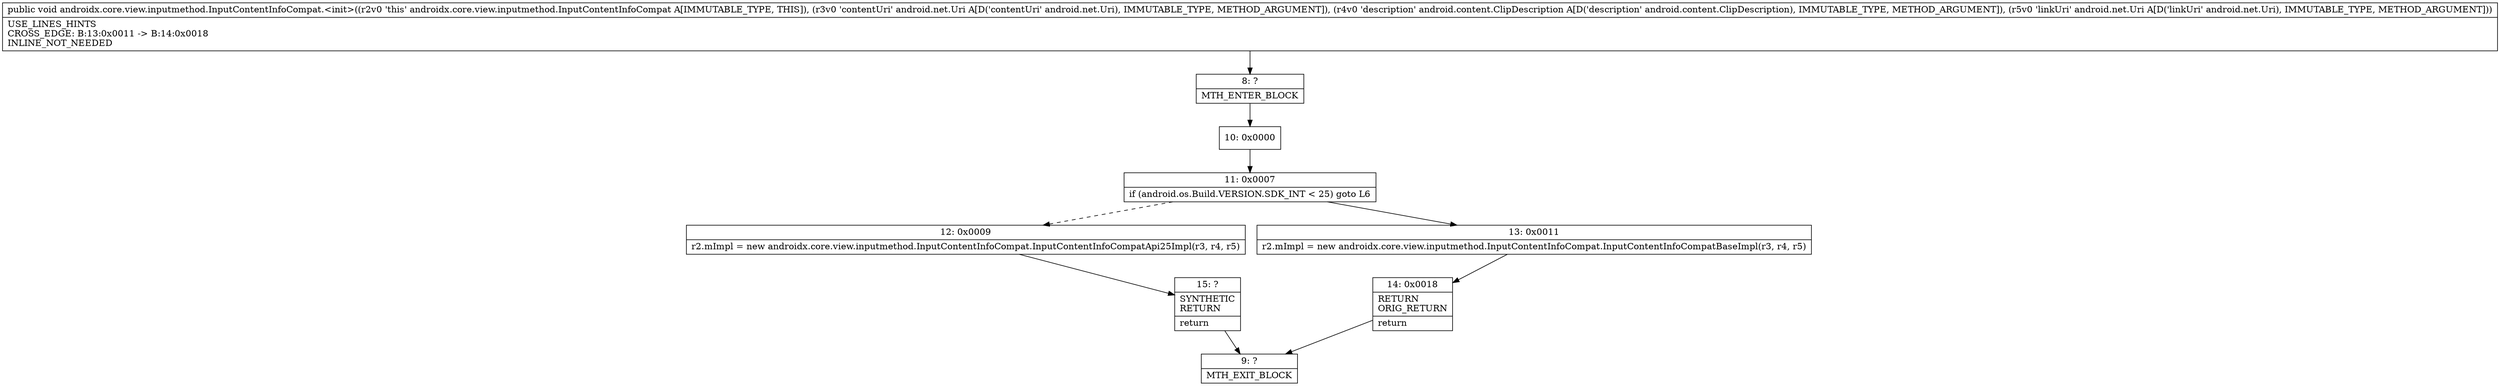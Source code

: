 digraph "CFG forandroidx.core.view.inputmethod.InputContentInfoCompat.\<init\>(Landroid\/net\/Uri;Landroid\/content\/ClipDescription;Landroid\/net\/Uri;)V" {
Node_8 [shape=record,label="{8\:\ ?|MTH_ENTER_BLOCK\l}"];
Node_10 [shape=record,label="{10\:\ 0x0000}"];
Node_11 [shape=record,label="{11\:\ 0x0007|if (android.os.Build.VERSION.SDK_INT \< 25) goto L6\l}"];
Node_12 [shape=record,label="{12\:\ 0x0009|r2.mImpl = new androidx.core.view.inputmethod.InputContentInfoCompat.InputContentInfoCompatApi25Impl(r3, r4, r5)\l}"];
Node_15 [shape=record,label="{15\:\ ?|SYNTHETIC\lRETURN\l|return\l}"];
Node_9 [shape=record,label="{9\:\ ?|MTH_EXIT_BLOCK\l}"];
Node_13 [shape=record,label="{13\:\ 0x0011|r2.mImpl = new androidx.core.view.inputmethod.InputContentInfoCompat.InputContentInfoCompatBaseImpl(r3, r4, r5)\l}"];
Node_14 [shape=record,label="{14\:\ 0x0018|RETURN\lORIG_RETURN\l|return\l}"];
MethodNode[shape=record,label="{public void androidx.core.view.inputmethod.InputContentInfoCompat.\<init\>((r2v0 'this' androidx.core.view.inputmethod.InputContentInfoCompat A[IMMUTABLE_TYPE, THIS]), (r3v0 'contentUri' android.net.Uri A[D('contentUri' android.net.Uri), IMMUTABLE_TYPE, METHOD_ARGUMENT]), (r4v0 'description' android.content.ClipDescription A[D('description' android.content.ClipDescription), IMMUTABLE_TYPE, METHOD_ARGUMENT]), (r5v0 'linkUri' android.net.Uri A[D('linkUri' android.net.Uri), IMMUTABLE_TYPE, METHOD_ARGUMENT]))  | USE_LINES_HINTS\lCROSS_EDGE: B:13:0x0011 \-\> B:14:0x0018\lINLINE_NOT_NEEDED\l}"];
MethodNode -> Node_8;Node_8 -> Node_10;
Node_10 -> Node_11;
Node_11 -> Node_12[style=dashed];
Node_11 -> Node_13;
Node_12 -> Node_15;
Node_15 -> Node_9;
Node_13 -> Node_14;
Node_14 -> Node_9;
}

